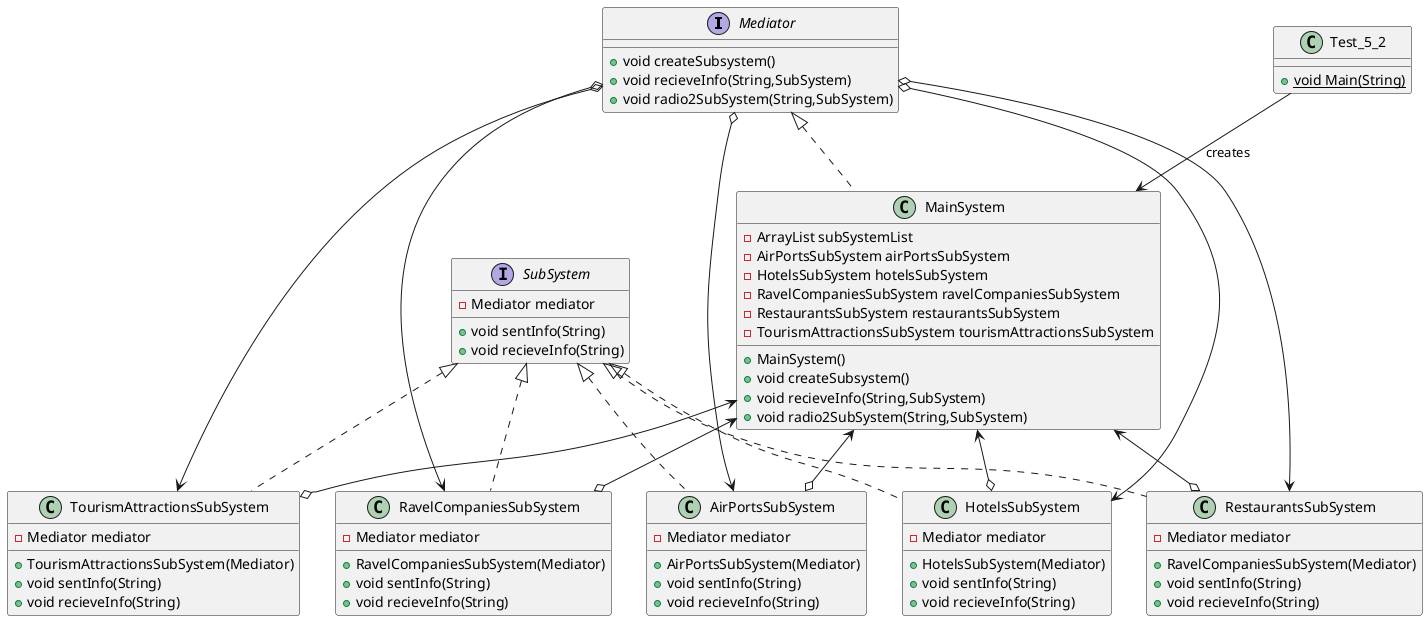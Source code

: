@startuml

interface Mediator{
    + void createSubsystem()
    + void recieveInfo(String,SubSystem)
    + void radio2SubSystem(String,SubSystem)
}

interface SubSystem {
    - Mediator mediator
    + void sentInfo(String)
    + void recieveInfo(String)
}

class AirPortsSubSystem implements SubSystem {
    - Mediator mediator
    + AirPortsSubSystem(Mediator)
    + void sentInfo(String)
    + void recieveInfo(String)
}

class HotelsSubSystem implements SubSystem{
    - Mediator mediator
    + HotelsSubSystem(Mediator)
    + void sentInfo(String)
    + void recieveInfo(String)
}
class RavelCompaniesSubSystem implements SubSystem{
    - Mediator mediator
    + RavelCompaniesSubSystem(Mediator)
    + void sentInfo(String)
    + void recieveInfo(String)
}

class RestaurantsSubSystem implements SubSystem {
    - Mediator mediator
    + RavelCompaniesSubSystem(Mediator)
    + void sentInfo(String)
    + void recieveInfo(String)
}

class TourismAttractionsSubSystem implements SubSystem {
    - Mediator mediator
    + TourismAttractionsSubSystem(Mediator)
    + void sentInfo(String)
    + void recieveInfo(String)
}

class MainSystem implements Mediator{
    - ArrayList subSystemList
    - AirPortsSubSystem airPortsSubSystem
    - HotelsSubSystem hotelsSubSystem
    - RavelCompaniesSubSystem ravelCompaniesSubSystem
    - RestaurantsSubSystem restaurantsSubSystem
    - TourismAttractionsSubSystem tourismAttractionsSubSystem
    + MainSystem()
    + void createSubsystem()
    + void recieveInfo(String,SubSystem)
    + void radio2SubSystem(String,SubSystem)
}

Mediator o--> AirPortsSubSystem
Mediator o--> HotelsSubSystem
Mediator o--> RavelCompaniesSubSystem
Mediator o--> RestaurantsSubSystem
Mediator o--> TourismAttractionsSubSystem
MainSystem <--o AirPortsSubSystem 
MainSystem <--o HotelsSubSystem
MainSystem <--o RavelCompaniesSubSystem
MainSystem <--o RestaurantsSubSystem
MainSystem <--o TourismAttractionsSubSystem

class Test_5_2 {
    {static} + void Main(String)
}
 
Test_5_2 --> MainSystem : creates 

@enduml